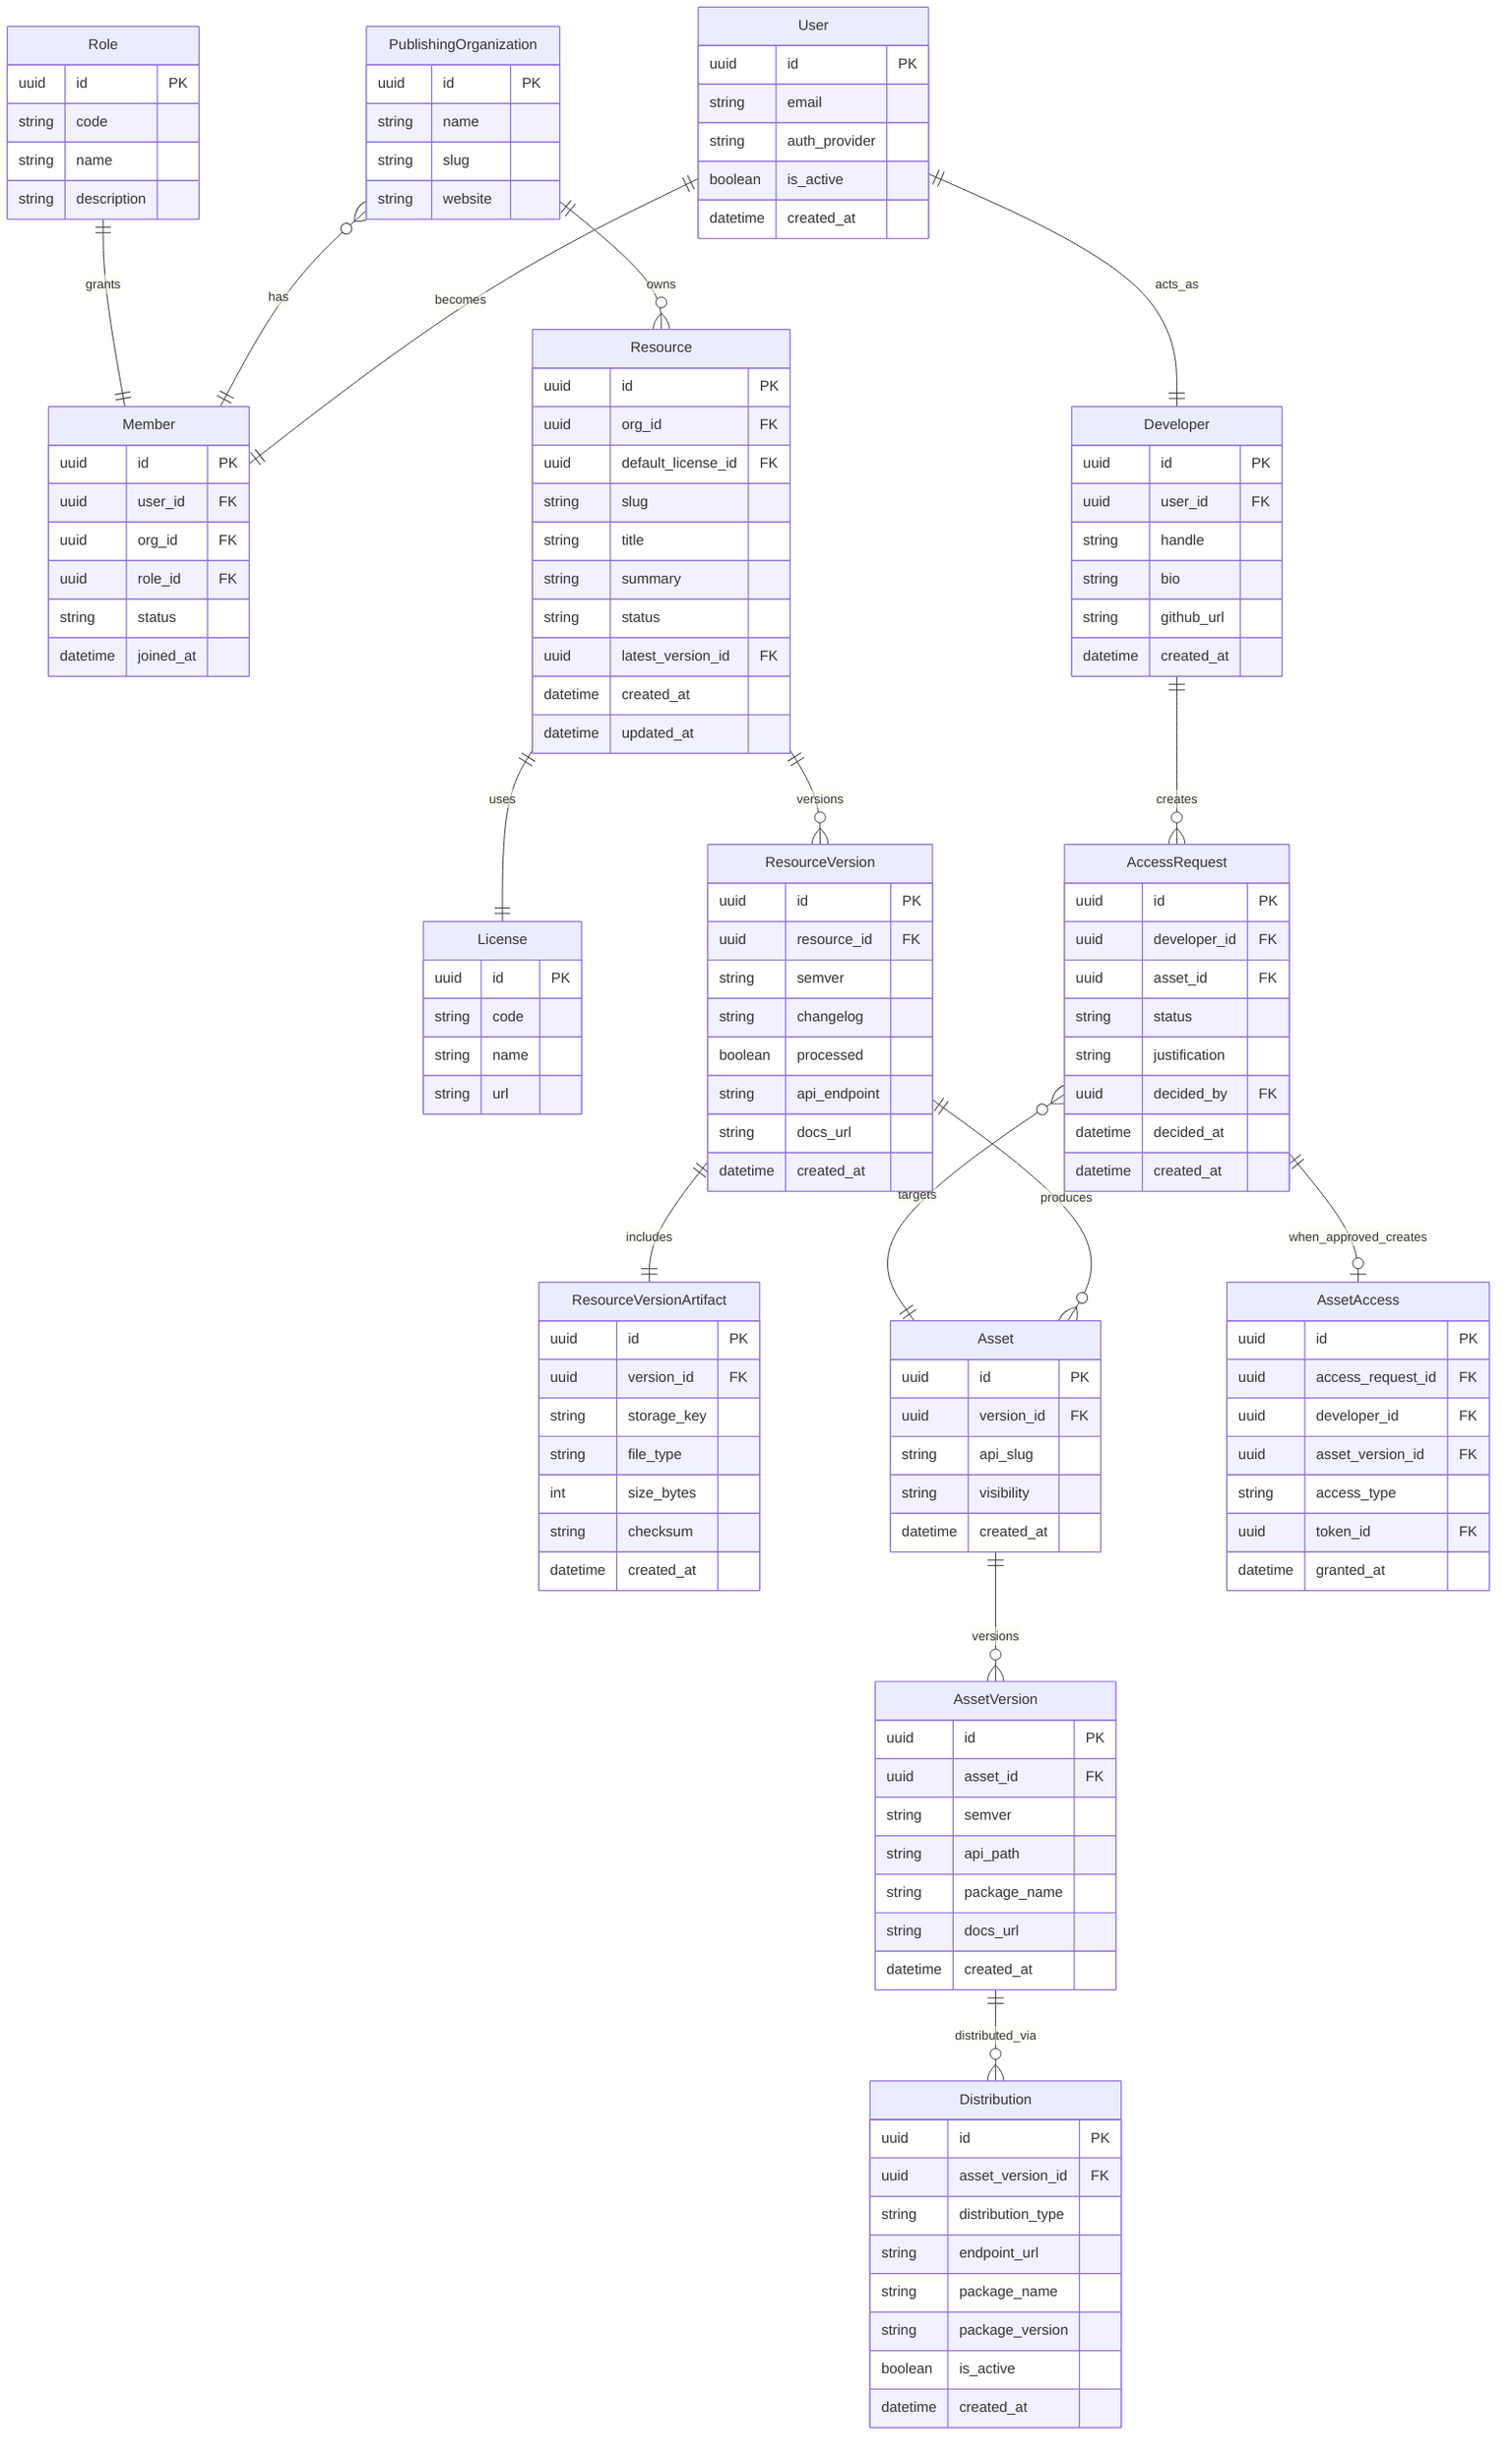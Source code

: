 erDiagram
  %% ===== PUBLISHER SIDE (Data Producers) =====
  User ||--|| Member : "becomes"
  PublishingOrganization }o--|| Member : "has"
  Role ||--|| Member : "grants"

  PublishingOrganization ||--o{ Resource : "owns"
  Resource ||--|| License : "uses"
  Resource ||--o{ ResourceVersion : "versions"
  ResourceVersion ||--|| ResourceVersionArtifact : "includes"

  %% ===== PROCESSING & DISTRIBUTION =====
  ResourceVersion ||--o{ Asset : "produces"
  Asset ||--o{ AssetVersion : "versions"
  AssetVersion ||--o{ Distribution : "distributed_via"

  %% ===== CONSUMER SIDE (Data Consumers/Developers) =====
  User ||--|| Developer : "acts_as"
  Developer ||--o{ AccessRequest : "creates"
  AccessRequest }o--|| Asset : "targets"
  AccessRequest ||--o| AssetAccess : "when_approved_creates"

  %% ========================================
  %% USER MANAGEMENT & AUTHENTICATION
  %% ========================================
  User {
    uuid id PK
    string email
    string auth_provider
    boolean is_active
    datetime created_at
  }

  %% ========================================
  %% PUBLISHING ORGANIZATIONS & MEMBERSHIP
  %% ========================================
  PublishingOrganization {
    uuid id PK
    string name
    string slug
    string website
  }

  Member {
    uuid id PK
    uuid user_id FK
    uuid org_id FK
    uuid role_id FK
    string status
    datetime joined_at
  }

  Role {
    uuid id PK
    string code
    string name
    string description
  }
  %% V1 will have two main roles:
  %% - Owner: actual owner to register, login to account (Production V2)  
  %% - Manager: Itqan team to access and upload Quranic data from Admin Panel
  %% Later: more members (Auditor, etc.) will be added

  %% ========================================
  %% LICENSING
  %% ========================================
  License {
    uuid id PK
    string code
    string name
    string url
  }

  %% ========================================
  %% RESOURCE & CONTENT MANAGEMENT
  %% ========================================
  Resource {
    uuid id PK
    uuid org_id FK
    uuid default_license_id FK
    string slug
    string title
    string summary
    string status
    uuid latest_version_id FK
    datetime created_at
    datetime updated_at
  }

  ResourceVersion {
    uuid id PK
    uuid resource_id FK
    string semver
    string changelog
    boolean processed
    string api_endpoint
    string docs_url
    datetime created_at
  }

  ResourceVersionArtifact {
    uuid id PK
    uuid version_id FK
    string storage_key
    string file_type
    int size_bytes
    string checksum
    datetime created_at
  }

  %% ========================================
  %% ASSET PROCESSING & DISTRIBUTION
  %% ========================================
  Asset {
    uuid id PK
    uuid version_id FK
    string api_slug
    string visibility
    datetime created_at
  }

  AssetVersion {
    uuid id PK
    uuid asset_id FK
    string semver
    string api_path
    string package_name
    string docs_url
    datetime created_at
  }

  Distribution {
    uuid id PK
    uuid asset_version_id FK
    string distribution_type
    string endpoint_url
    string package_name
    string package_version
    boolean is_active
    datetime created_at
  }

  %% ========================================
  %% DEVELOPER (CONSUMER) PROFILE
  %% ========================================
  Developer {
    uuid id PK
    uuid user_id FK
    string handle
    string bio
    string github_url
    datetime created_at
  }

  %% ========================================
  %% ACCESS CONTROL & CONSUMPTION
  %% ========================================
  AccessRequest {
    uuid id PK
    uuid developer_id FK
    uuid asset_id FK
    string status
    string justification
    uuid decided_by FK
    datetime decided_at
    datetime created_at
  }

  AssetAccess {
    uuid id PK
    uuid access_request_id FK
    uuid developer_id FK
    uuid asset_version_id FK
    string access_type
    uuid token_id FK
    datetime granted_at
  }